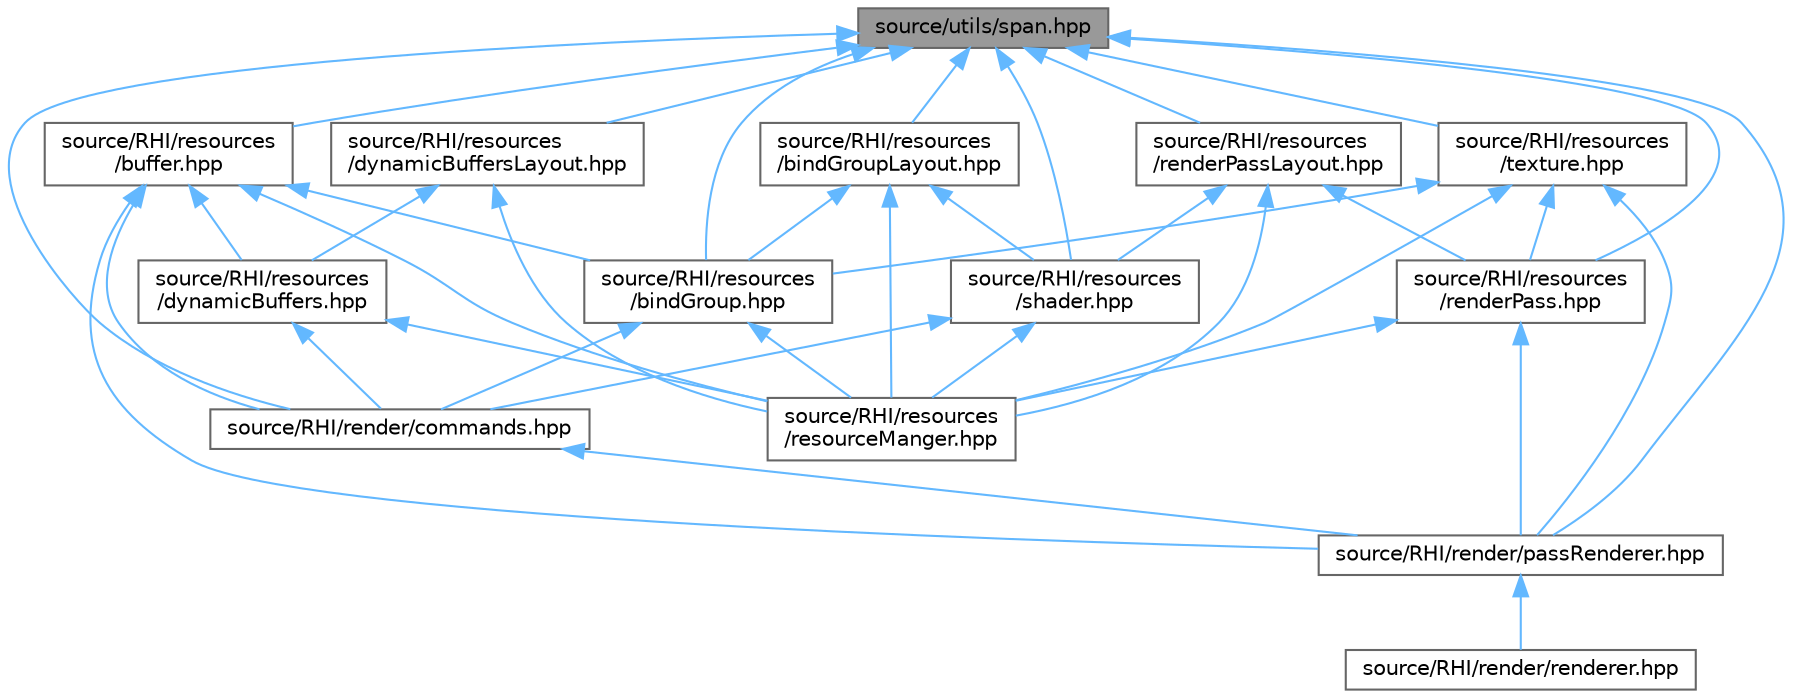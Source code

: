 digraph "source/utils/span.hpp"
{
 // LATEX_PDF_SIZE
  bgcolor="transparent";
  edge [fontname=Helvetica,fontsize=10,labelfontname=Helvetica,labelfontsize=10];
  node [fontname=Helvetica,fontsize=10,shape=box,height=0.2,width=0.4];
  Node1 [id="Node000001",label="source/utils/span.hpp",height=0.2,width=0.4,color="gray40", fillcolor="grey60", style="filled", fontcolor="black",tooltip="Lightweight non-owning view over a contiguous sequence of objects."];
  Node1 -> Node2 [id="edge1_Node000001_Node000002",dir="back",color="steelblue1",style="solid",tooltip=" "];
  Node2 [id="Node000002",label="source/RHI/render/commands.hpp",height=0.2,width=0.4,color="grey40", fillcolor="white", style="filled",URL="$commands_8hpp.html",tooltip="Defines data structures and utilities for encoding and decoding GPU draw/dispatch commands."];
  Node2 -> Node3 [id="edge2_Node000002_Node000003",dir="back",color="steelblue1",style="solid",tooltip=" "];
  Node3 [id="Node000003",label="source/RHI/render/passRenderer.hpp",height=0.2,width=0.4,color="grey40", fillcolor="white", style="filled",URL="$pass_renderer_8hpp_source.html",tooltip=" "];
  Node3 -> Node4 [id="edge3_Node000003_Node000004",dir="back",color="steelblue1",style="solid",tooltip=" "];
  Node4 [id="Node000004",label="source/RHI/render/renderer.hpp",height=0.2,width=0.4,color="grey40", fillcolor="white", style="filled",URL="$renderer_8hpp.html",tooltip="Declares the Renderer interface for initializing, shutting down, and recording command buffers."];
  Node1 -> Node3 [id="edge4_Node000001_Node000003",dir="back",color="steelblue1",style="solid",tooltip=" "];
  Node1 -> Node5 [id="edge5_Node000001_Node000005",dir="back",color="steelblue1",style="solid",tooltip=" "];
  Node5 [id="Node000005",label="source/RHI/resources\l/bindGroup.hpp",height=0.2,width=0.4,color="grey40", fillcolor="white", style="filled",URL="$bind_group_8hpp_source.html",tooltip=" "];
  Node5 -> Node2 [id="edge6_Node000005_Node000002",dir="back",color="steelblue1",style="solid",tooltip=" "];
  Node5 -> Node6 [id="edge7_Node000005_Node000006",dir="back",color="steelblue1",style="solid",tooltip=" "];
  Node6 [id="Node000006",label="source/RHI/resources\l/resourceManger.hpp",height=0.2,width=0.4,color="grey40", fillcolor="white", style="filled",URL="$resource_manger_8hpp_source.html",tooltip=" "];
  Node1 -> Node7 [id="edge8_Node000001_Node000007",dir="back",color="steelblue1",style="solid",tooltip=" "];
  Node7 [id="Node000007",label="source/RHI/resources\l/bindGroupLayout.hpp",height=0.2,width=0.4,color="grey40", fillcolor="white", style="filled",URL="$bind_group_layout_8hpp_source.html",tooltip=" "];
  Node7 -> Node5 [id="edge9_Node000007_Node000005",dir="back",color="steelblue1",style="solid",tooltip=" "];
  Node7 -> Node6 [id="edge10_Node000007_Node000006",dir="back",color="steelblue1",style="solid",tooltip=" "];
  Node7 -> Node8 [id="edge11_Node000007_Node000008",dir="back",color="steelblue1",style="solid",tooltip=" "];
  Node8 [id="Node000008",label="source/RHI/resources\l/shader.hpp",height=0.2,width=0.4,color="grey40", fillcolor="white", style="filled",URL="$shader_8hpp.html",tooltip="Defines GPU shader resource and its creation descriptor."];
  Node8 -> Node2 [id="edge12_Node000008_Node000002",dir="back",color="steelblue1",style="solid",tooltip=" "];
  Node8 -> Node6 [id="edge13_Node000008_Node000006",dir="back",color="steelblue1",style="solid",tooltip=" "];
  Node1 -> Node9 [id="edge14_Node000001_Node000009",dir="back",color="steelblue1",style="solid",tooltip=" "];
  Node9 [id="Node000009",label="source/RHI/resources\l/buffer.hpp",height=0.2,width=0.4,color="grey40", fillcolor="white", style="filled",URL="$buffer_8hpp.html",tooltip="Defines the Buffer resource and its descriptor for GPU memory allocation."];
  Node9 -> Node2 [id="edge15_Node000009_Node000002",dir="back",color="steelblue1",style="solid",tooltip=" "];
  Node9 -> Node3 [id="edge16_Node000009_Node000003",dir="back",color="steelblue1",style="solid",tooltip=" "];
  Node9 -> Node5 [id="edge17_Node000009_Node000005",dir="back",color="steelblue1",style="solid",tooltip=" "];
  Node9 -> Node10 [id="edge18_Node000009_Node000010",dir="back",color="steelblue1",style="solid",tooltip=" "];
  Node10 [id="Node000010",label="source/RHI/resources\l/dynamicBuffers.hpp",height=0.2,width=0.4,color="grey40", fillcolor="white", style="filled",URL="$dynamic_buffers_8hpp.html",tooltip="Defines the DynamicBuffers resource and its descriptor."];
  Node10 -> Node2 [id="edge19_Node000010_Node000002",dir="back",color="steelblue1",style="solid",tooltip=" "];
  Node10 -> Node6 [id="edge20_Node000010_Node000006",dir="back",color="steelblue1",style="solid",tooltip=" "];
  Node9 -> Node6 [id="edge21_Node000009_Node000006",dir="back",color="steelblue1",style="solid",tooltip=" "];
  Node1 -> Node11 [id="edge22_Node000001_Node000011",dir="back",color="steelblue1",style="solid",tooltip=" "];
  Node11 [id="Node000011",label="source/RHI/resources\l/dynamicBuffersLayout.hpp",height=0.2,width=0.4,color="grey40", fillcolor="white", style="filled",URL="$dynamic_buffers_layout_8hpp.html",tooltip="Defines the layout for dynamic buffers and their descriptor."];
  Node11 -> Node10 [id="edge23_Node000011_Node000010",dir="back",color="steelblue1",style="solid",tooltip=" "];
  Node11 -> Node6 [id="edge24_Node000011_Node000006",dir="back",color="steelblue1",style="solid",tooltip=" "];
  Node1 -> Node12 [id="edge25_Node000001_Node000012",dir="back",color="steelblue1",style="solid",tooltip=" "];
  Node12 [id="Node000012",label="source/RHI/resources\l/renderPass.hpp",height=0.2,width=0.4,color="grey40", fillcolor="white", style="filled",URL="$render_pass_8hpp.html",tooltip="Defines RenderPass and its descriptor structures."];
  Node12 -> Node3 [id="edge26_Node000012_Node000003",dir="back",color="steelblue1",style="solid",tooltip=" "];
  Node12 -> Node6 [id="edge27_Node000012_Node000006",dir="back",color="steelblue1",style="solid",tooltip=" "];
  Node1 -> Node13 [id="edge28_Node000001_Node000013",dir="back",color="steelblue1",style="solid",tooltip=" "];
  Node13 [id="Node000013",label="source/RHI/resources\l/renderPassLayout.hpp",height=0.2,width=0.4,color="grey40", fillcolor="white", style="filled",URL="$render_pass_layout_8hpp.html",tooltip="Defines RenderPassLayout and its descriptor structures."];
  Node13 -> Node12 [id="edge29_Node000013_Node000012",dir="back",color="steelblue1",style="solid",tooltip=" "];
  Node13 -> Node6 [id="edge30_Node000013_Node000006",dir="back",color="steelblue1",style="solid",tooltip=" "];
  Node13 -> Node8 [id="edge31_Node000013_Node000008",dir="back",color="steelblue1",style="solid",tooltip=" "];
  Node1 -> Node8 [id="edge32_Node000001_Node000008",dir="back",color="steelblue1",style="solid",tooltip=" "];
  Node1 -> Node14 [id="edge33_Node000001_Node000014",dir="back",color="steelblue1",style="solid",tooltip=" "];
  Node14 [id="Node000014",label="source/RHI/resources\l/texture.hpp",height=0.2,width=0.4,color="grey40", fillcolor="white", style="filled",URL="$texture_8hpp.html",tooltip="Defines GPU texture resource and its creation descriptor."];
  Node14 -> Node3 [id="edge34_Node000014_Node000003",dir="back",color="steelblue1",style="solid",tooltip=" "];
  Node14 -> Node5 [id="edge35_Node000014_Node000005",dir="back",color="steelblue1",style="solid",tooltip=" "];
  Node14 -> Node12 [id="edge36_Node000014_Node000012",dir="back",color="steelblue1",style="solid",tooltip=" "];
  Node14 -> Node6 [id="edge37_Node000014_Node000006",dir="back",color="steelblue1",style="solid",tooltip=" "];
}
